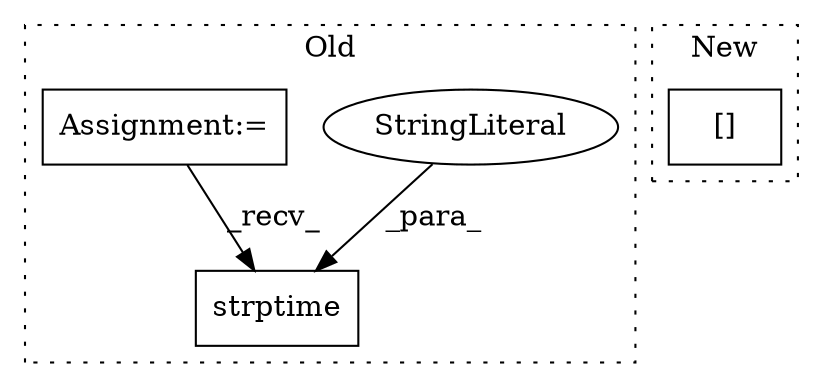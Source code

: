 digraph G {
subgraph cluster0 {
1 [label="strptime" a="32" s="10808,10868" l="9,1" shape="box"];
3 [label="StringLiteral" a="45" s="10817" l="28" shape="ellipse"];
4 [label="Assignment:=" a="7" s="10250" l="8" shape="box"];
label = "Old";
style="dotted";
}
subgraph cluster1 {
2 [label="[]" a="2" s="10492,10507" l="8,1" shape="box"];
label = "New";
style="dotted";
}
3 -> 1 [label="_para_"];
4 -> 1 [label="_recv_"];
}